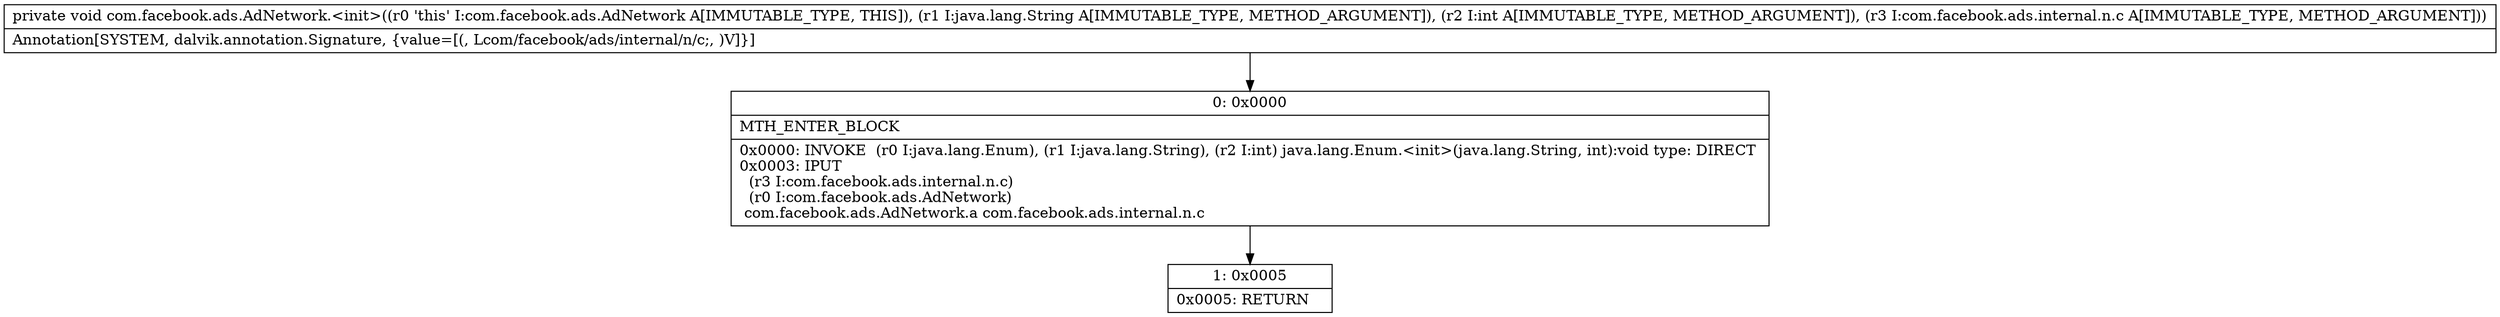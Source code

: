 digraph "CFG forcom.facebook.ads.AdNetwork.\<init\>(Ljava\/lang\/String;ILcom\/facebook\/ads\/internal\/n\/c;)V" {
Node_0 [shape=record,label="{0\:\ 0x0000|MTH_ENTER_BLOCK\l|0x0000: INVOKE  (r0 I:java.lang.Enum), (r1 I:java.lang.String), (r2 I:int) java.lang.Enum.\<init\>(java.lang.String, int):void type: DIRECT \l0x0003: IPUT  \l  (r3 I:com.facebook.ads.internal.n.c)\l  (r0 I:com.facebook.ads.AdNetwork)\l com.facebook.ads.AdNetwork.a com.facebook.ads.internal.n.c \l}"];
Node_1 [shape=record,label="{1\:\ 0x0005|0x0005: RETURN   \l}"];
MethodNode[shape=record,label="{private void com.facebook.ads.AdNetwork.\<init\>((r0 'this' I:com.facebook.ads.AdNetwork A[IMMUTABLE_TYPE, THIS]), (r1 I:java.lang.String A[IMMUTABLE_TYPE, METHOD_ARGUMENT]), (r2 I:int A[IMMUTABLE_TYPE, METHOD_ARGUMENT]), (r3 I:com.facebook.ads.internal.n.c A[IMMUTABLE_TYPE, METHOD_ARGUMENT]))  | Annotation[SYSTEM, dalvik.annotation.Signature, \{value=[(, Lcom\/facebook\/ads\/internal\/n\/c;, )V]\}]\l}"];
MethodNode -> Node_0;
Node_0 -> Node_1;
}

